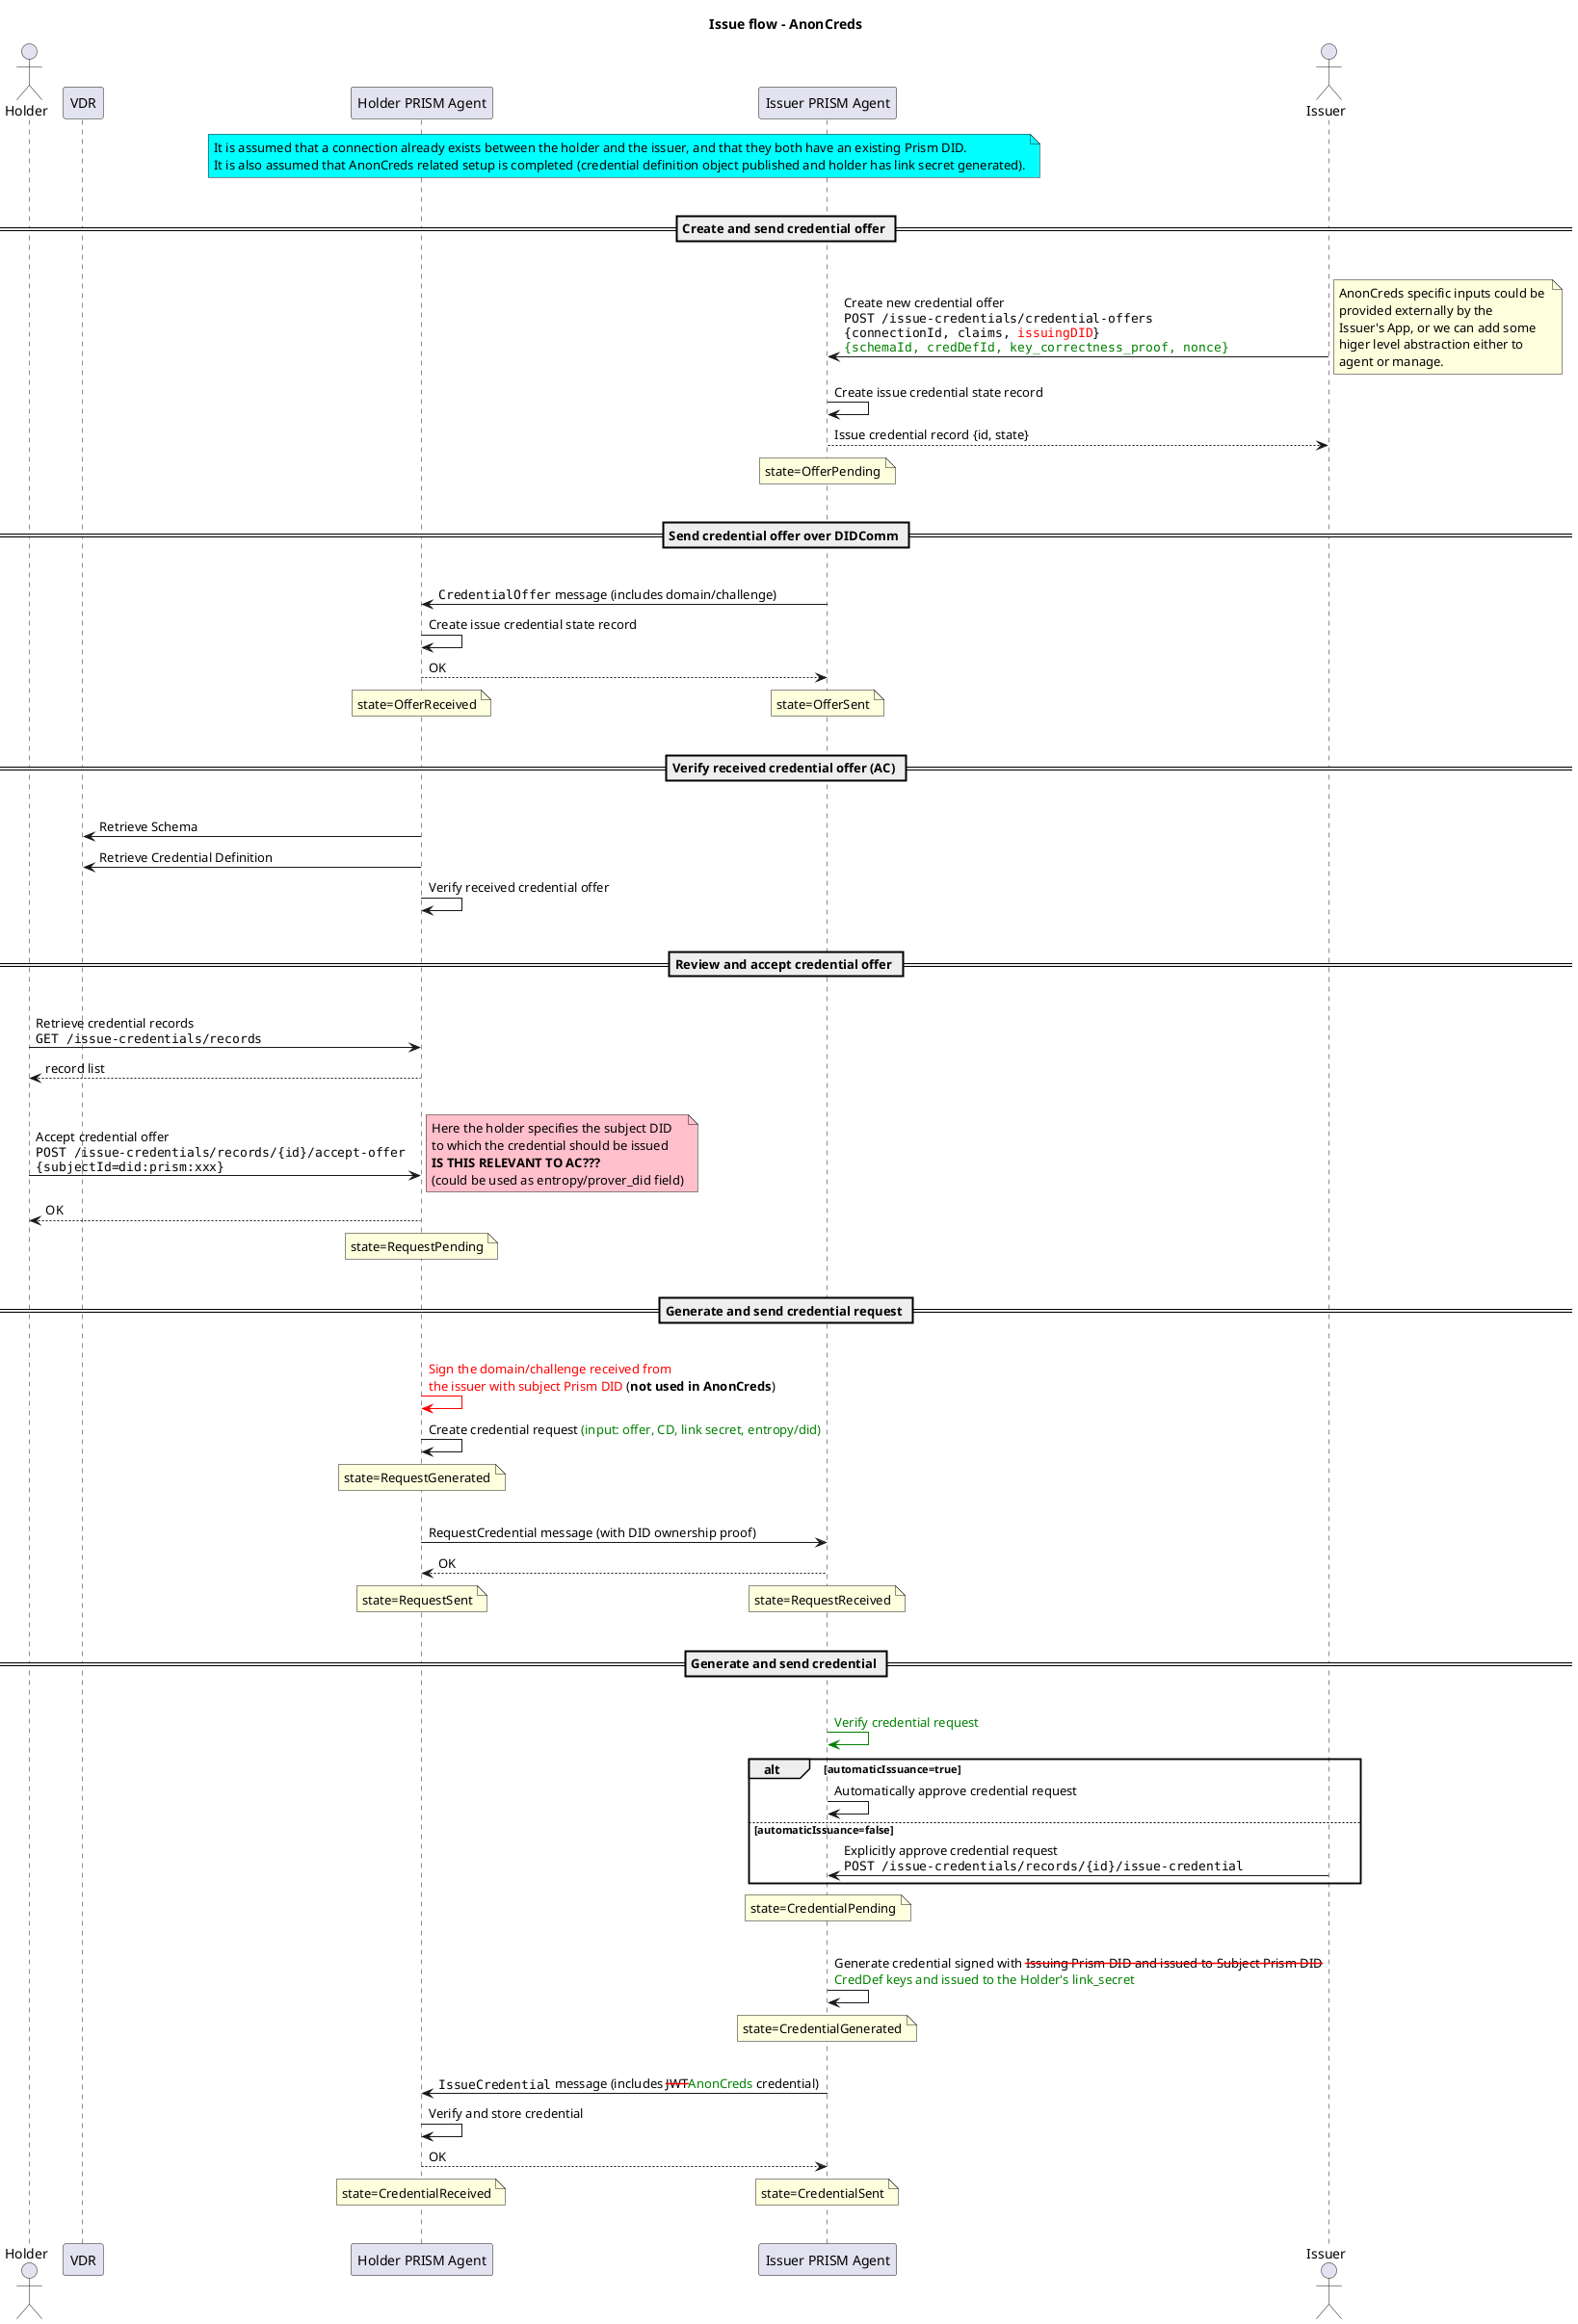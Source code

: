 @startuml
title Issue flow - AnonCreds

actor Holder as holder
participant VDR
participant "Holder PRISM Agent" as holderAgent
participant "Issuer PRISM Agent" as issuerAgent
actor Issuer as issuer

note over holderAgent, issuerAgent #aqua
    It is assumed that a connection already exists between the holder and the issuer, and that they both have an existing Prism DID.
    It is also assumed that AnonCreds related setup is completed (credential definition object published and holder has link secret generated).
end note
|||
== Create and send credential offer ==
|||
issuer -> issuerAgent: Create new credential offer\n""POST /issue-credentials/credential-offers""\n""{connectionId, claims, <color:red>issuingDID</color>}""\n<color:green>""{schemaId, credDefId, key_correctness_proof, nonce}""</color>
note right: AnonCreds specific inputs could be \nprovided externally by the \nIssuer's App, or we can add some \nhiger level abstraction either to \nagent or manage.
issuerAgent -> issuerAgent: Create issue credential state record
issuerAgent --> issuer: Issue credential record {id, state}
note over issuerAgent: state=OfferPending
|||

== Send credential offer over DIDComm ==
|||
issuerAgent -> holderAgent: ""CredentialOffer"" message (includes domain/challenge)
holderAgent -> holderAgent: Create issue credential state record
holderAgent --> issuerAgent: OK
note over holderAgent: state=OfferReceived
/ note over issuerAgent: state=OfferSent
|||

== Verify received credential offer (AC) ==
|||
holderAgent -> VDR: Retrieve Schema
holderAgent -> VDR: Retrieve Credential Definition
holderAgent -> holderAgent: Verify received credential offer
|||

== Review and accept credential offer ==
|||
holder -> holderAgent: Retrieve credential records\n""GET /issue-credentials/records""
holderAgent --> holder: record list
|||
holder -> holderAgent: Accept credential offer\n""POST /issue-credentials/records/{id}/accept-offer""\n""{subjectId=did:prism:xxx}""
note right #pink: Here the holder specifies the subject DID\nto which the credential should be issued \n**IS THIS RELEVANT TO AC???**\n(could be used as entropy/prover_did field)
holderAgent --> holder: OK
note over holderAgent: state=RequestPending
|||

== Generate and send credential request ==
|||
holderAgent -[#red]> holderAgent: <color:red>Sign the domain/challenge received from</color>\n<color:red>the issuer with subject Prism DID</color> (**not used in AnonCreds**)
holderAgent -> holderAgent: Create credential request <color:green>(input: offer, CD, link secret, entropy/did)</color>
note over holderAgent: state=RequestGenerated
|||
holderAgent -> issuerAgent: RequestCredential message (with DID ownership proof)
issuerAgent --> holderAgent: OK
note over holderAgent: state=RequestSent
/ note over issuerAgent: state=RequestReceived
|||

== Generate and send credential ==
|||
issuerAgent -[#green]>issuerAgent: <color:green>Verify credential request</color>
alt automaticIssuance=true
issuerAgent -> issuerAgent: Automatically approve credential request
else automaticIssuance=false
issuer -> issuerAgent: Explicitly approve credential request\n""POST /issue-credentials/records/{id}/issue-credential""
end
note over issuerAgent: state=CredentialPending
|||
issuerAgent -> issuerAgent: Generate credential signed with <s:red>Issuing Prism DID and issued to Subject Prism DID</s>\n<color:green>CredDef keys and issued to the Holder's link_secret</color>
note over issuerAgent: state=CredentialGenerated
|||
issuerAgent -> holderAgent: ""IssueCredential"" message (includes <s:red>JWT</s><color:green>AnonCreds</color> credential)
holderAgent -> holderAgent: Verify and store credential
holderAgent --> issuerAgent: OK
note over issuerAgent: state=CredentialSent
/ note over holderAgent: state=CredentialReceived
|||
@enduml
